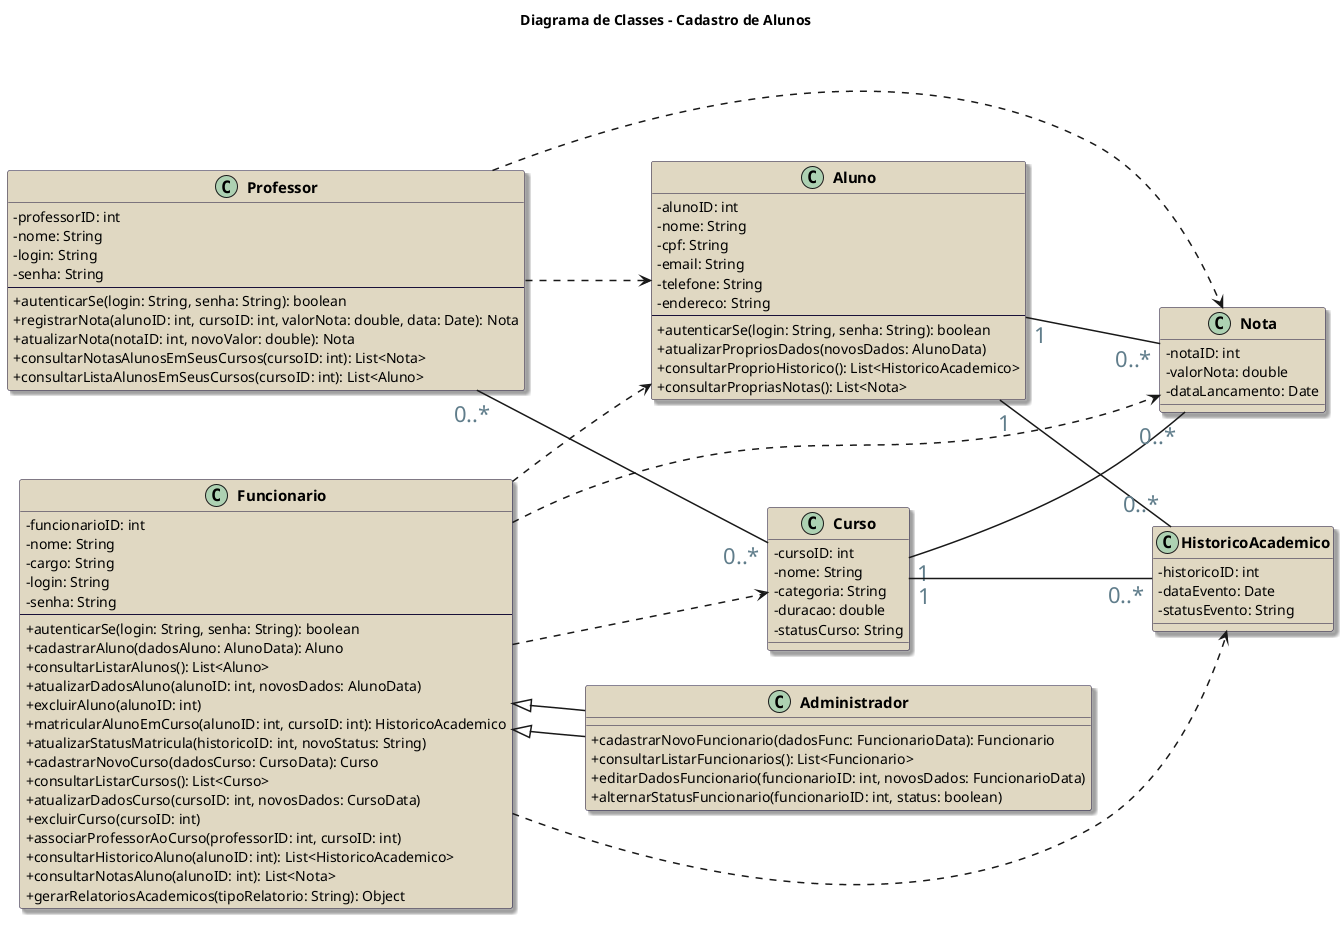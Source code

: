 @startuml
title Diagrama de Classes - Cadastro de Alunos

left to right direction
skinparam packageStyle rectangle
skinparam classAttributeIconSize 0 

skinparam classBorderColor #191139
skinparam ClassFontSize 15
skinparam arrowThickness 1.5
skinparam arrowFontColor #607D8B
skinparam arrowFontSize 22
skinparam shadowing true
skinparam classFontStyle bold
skinparam classBackgroundColor #E0D8C2


class Aluno {
  - alunoID: int
  - nome: String
  - cpf: String
  - email: String
  - telefone: String
  - endereco: String
  --
  + autenticarSe(login: String, senha: String): boolean
  + atualizarPropriosDados(novosDados: AlunoData)
  + consultarProprioHistorico(): List<HistoricoAcademico>
  + consultarPropriasNotas(): List<Nota>
}

class Funcionario {
  - funcionarioID: int
  - nome: String
  - cargo: String
  - login: String
  - senha: String
  --
  + autenticarSe(login: String, senha: String): boolean
  + cadastrarAluno(dadosAluno: AlunoData): Aluno
  + consultarListarAlunos(): List<Aluno>
  + atualizarDadosAluno(alunoID: int, novosDados: AlunoData)
  + excluirAluno(alunoID: int)
  + matricularAlunoEmCurso(alunoID: int, cursoID: int): HistoricoAcademico
  + atualizarStatusMatricula(historicoID: int, novoStatus: String)
  + cadastrarNovoCurso(dadosCurso: CursoData): Curso
  + consultarListarCursos(): List<Curso>
  + atualizarDadosCurso(cursoID: int, novosDados: CursoData)
  + excluirCurso(cursoID: int)
  + associarProfessorAoCurso(professorID: int, cursoID: int)
  + consultarHistoricoAluno(alunoID: int): List<HistoricoAcademico>
  + consultarNotasAluno(alunoID: int): List<Nota>
  + gerarRelatoriosAcademicos(tipoRelatorio: String): Object
}

class Administrador extends Funcionario {
  + cadastrarNovoFuncionario(dadosFunc: FuncionarioData): Funcionario
  + consultarListarFuncionarios(): List<Funcionario>
  + editarDadosFuncionario(funcionarioID: int, novosDados: FuncionarioData)
  + alternarStatusFuncionario(funcionarioID: int, status: boolean)
}

class Professor {
  - professorID: int
  - nome: String
  - login: String
  - senha: String
  --
  + autenticarSe(login: String, senha: String): boolean
  + registrarNota(alunoID: int, cursoID: int, valorNota: double, data: Date): Nota
  + atualizarNota(notaID: int, novoValor: double): Nota
  + consultarNotasAlunosEmSeusCursos(cursoID: int): List<Nota>
  + consultarListaAlunosEmSeusCursos(cursoID: int): List<Aluno>
}

class Curso {
  - cursoID: int
  - nome: String
  - categoria: String
  - duracao: double
  - statusCurso: String
}

class Nota {
  - notaID: int
  - valorNota: double
  - dataLancamento: Date
}

class HistoricoAcademico {
  - historicoID: int
  - dataEvento: Date
  - statusEvento: String
}


Funcionario <|-- Administrador


Aluno "1" -- "0..*" Nota
Curso "1" -- "0..*" Nota

Aluno "1" -- "0..*" HistoricoAcademico
Curso "1" -- "0..*" HistoricoAcademico

Professor "0..*" -- "0..*" Curso

Funcionario ..> Aluno
Funcionario ..> Curso
Funcionario ..> Nota
Funcionario ..> HistoricoAcademico


Professor ..> Nota
Professor ..> Aluno

@enduml
